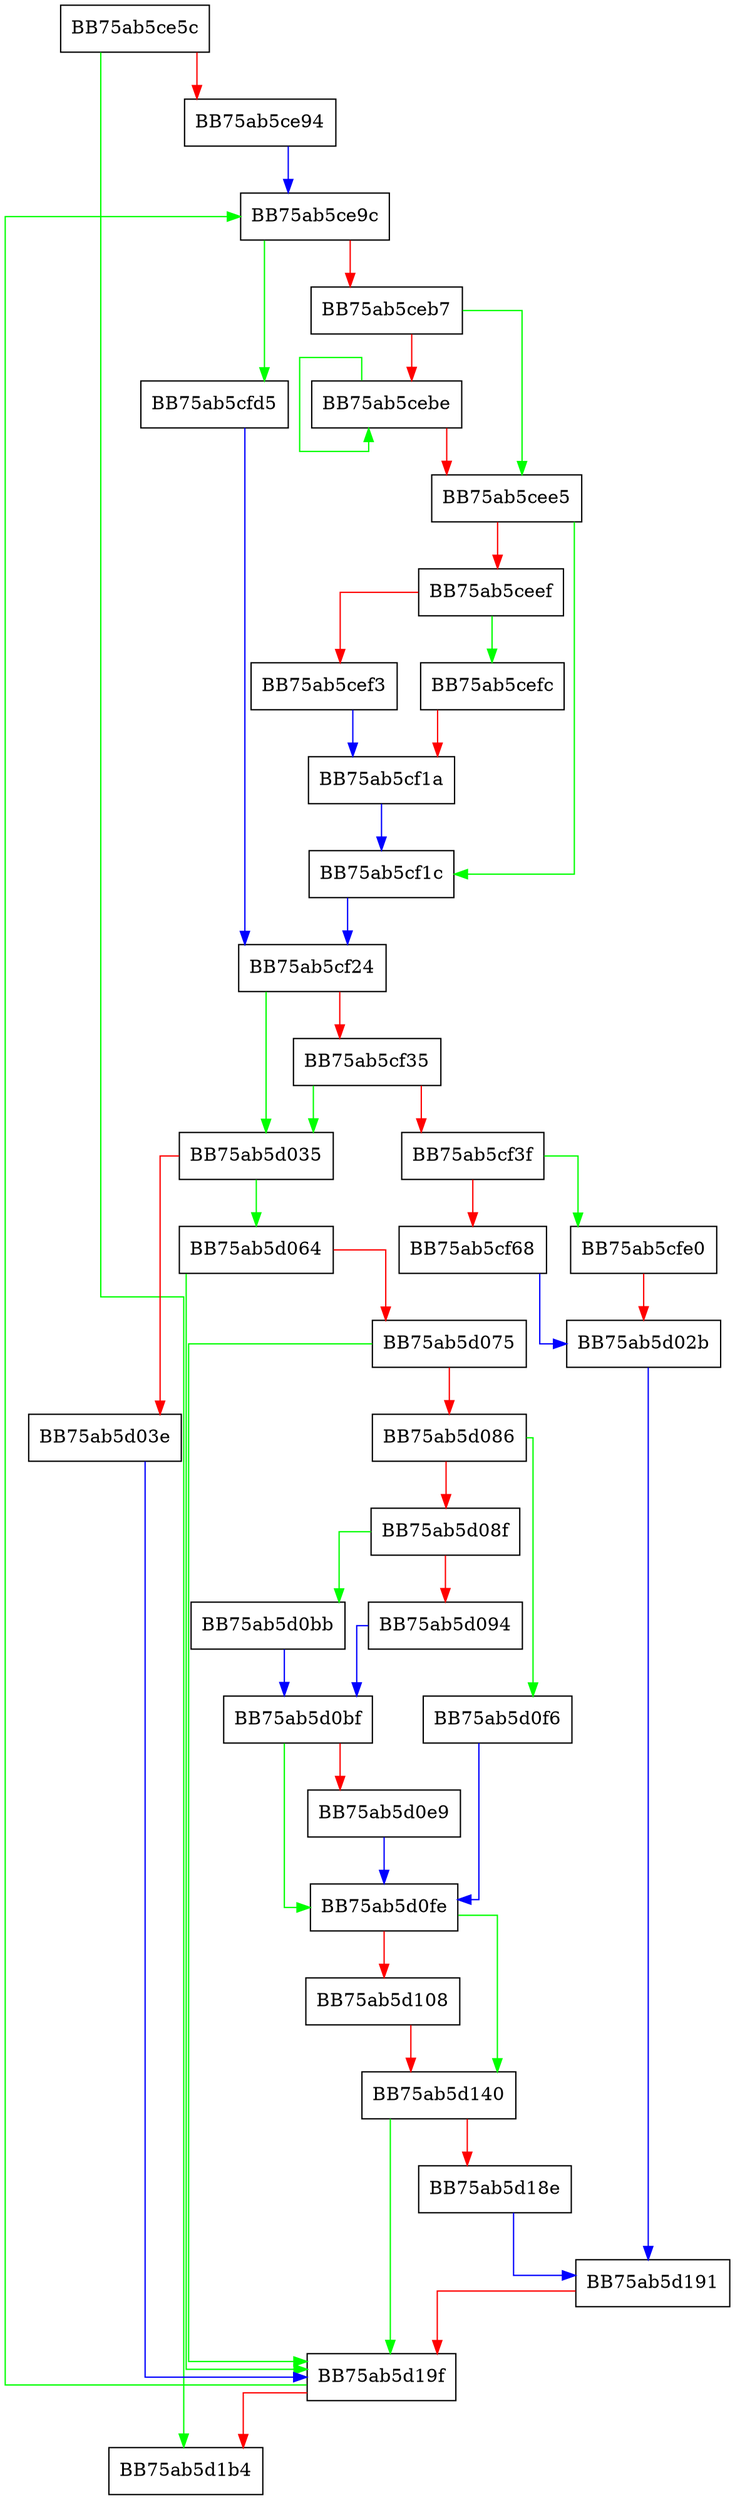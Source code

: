digraph windowAggStep {
  node [shape="box"];
  graph [splines=ortho];
  BB75ab5ce5c -> BB75ab5d1b4 [color="green"];
  BB75ab5ce5c -> BB75ab5ce94 [color="red"];
  BB75ab5ce94 -> BB75ab5ce9c [color="blue"];
  BB75ab5ce9c -> BB75ab5cfd5 [color="green"];
  BB75ab5ce9c -> BB75ab5ceb7 [color="red"];
  BB75ab5ceb7 -> BB75ab5cee5 [color="green"];
  BB75ab5ceb7 -> BB75ab5cebe [color="red"];
  BB75ab5cebe -> BB75ab5cebe [color="green"];
  BB75ab5cebe -> BB75ab5cee5 [color="red"];
  BB75ab5cee5 -> BB75ab5cf1c [color="green"];
  BB75ab5cee5 -> BB75ab5ceef [color="red"];
  BB75ab5ceef -> BB75ab5cefc [color="green"];
  BB75ab5ceef -> BB75ab5cef3 [color="red"];
  BB75ab5cef3 -> BB75ab5cf1a [color="blue"];
  BB75ab5cefc -> BB75ab5cf1a [color="red"];
  BB75ab5cf1a -> BB75ab5cf1c [color="blue"];
  BB75ab5cf1c -> BB75ab5cf24 [color="blue"];
  BB75ab5cf24 -> BB75ab5d035 [color="green"];
  BB75ab5cf24 -> BB75ab5cf35 [color="red"];
  BB75ab5cf35 -> BB75ab5d035 [color="green"];
  BB75ab5cf35 -> BB75ab5cf3f [color="red"];
  BB75ab5cf3f -> BB75ab5cfe0 [color="green"];
  BB75ab5cf3f -> BB75ab5cf68 [color="red"];
  BB75ab5cf68 -> BB75ab5d02b [color="blue"];
  BB75ab5cfd5 -> BB75ab5cf24 [color="blue"];
  BB75ab5cfe0 -> BB75ab5d02b [color="red"];
  BB75ab5d02b -> BB75ab5d191 [color="blue"];
  BB75ab5d035 -> BB75ab5d064 [color="green"];
  BB75ab5d035 -> BB75ab5d03e [color="red"];
  BB75ab5d03e -> BB75ab5d19f [color="blue"];
  BB75ab5d064 -> BB75ab5d19f [color="green"];
  BB75ab5d064 -> BB75ab5d075 [color="red"];
  BB75ab5d075 -> BB75ab5d19f [color="green"];
  BB75ab5d075 -> BB75ab5d086 [color="red"];
  BB75ab5d086 -> BB75ab5d0f6 [color="green"];
  BB75ab5d086 -> BB75ab5d08f [color="red"];
  BB75ab5d08f -> BB75ab5d0bb [color="green"];
  BB75ab5d08f -> BB75ab5d094 [color="red"];
  BB75ab5d094 -> BB75ab5d0bf [color="blue"];
  BB75ab5d0bb -> BB75ab5d0bf [color="blue"];
  BB75ab5d0bf -> BB75ab5d0fe [color="green"];
  BB75ab5d0bf -> BB75ab5d0e9 [color="red"];
  BB75ab5d0e9 -> BB75ab5d0fe [color="blue"];
  BB75ab5d0f6 -> BB75ab5d0fe [color="blue"];
  BB75ab5d0fe -> BB75ab5d140 [color="green"];
  BB75ab5d0fe -> BB75ab5d108 [color="red"];
  BB75ab5d108 -> BB75ab5d140 [color="red"];
  BB75ab5d140 -> BB75ab5d19f [color="green"];
  BB75ab5d140 -> BB75ab5d18e [color="red"];
  BB75ab5d18e -> BB75ab5d191 [color="blue"];
  BB75ab5d191 -> BB75ab5d19f [color="red"];
  BB75ab5d19f -> BB75ab5ce9c [color="green"];
  BB75ab5d19f -> BB75ab5d1b4 [color="red"];
}